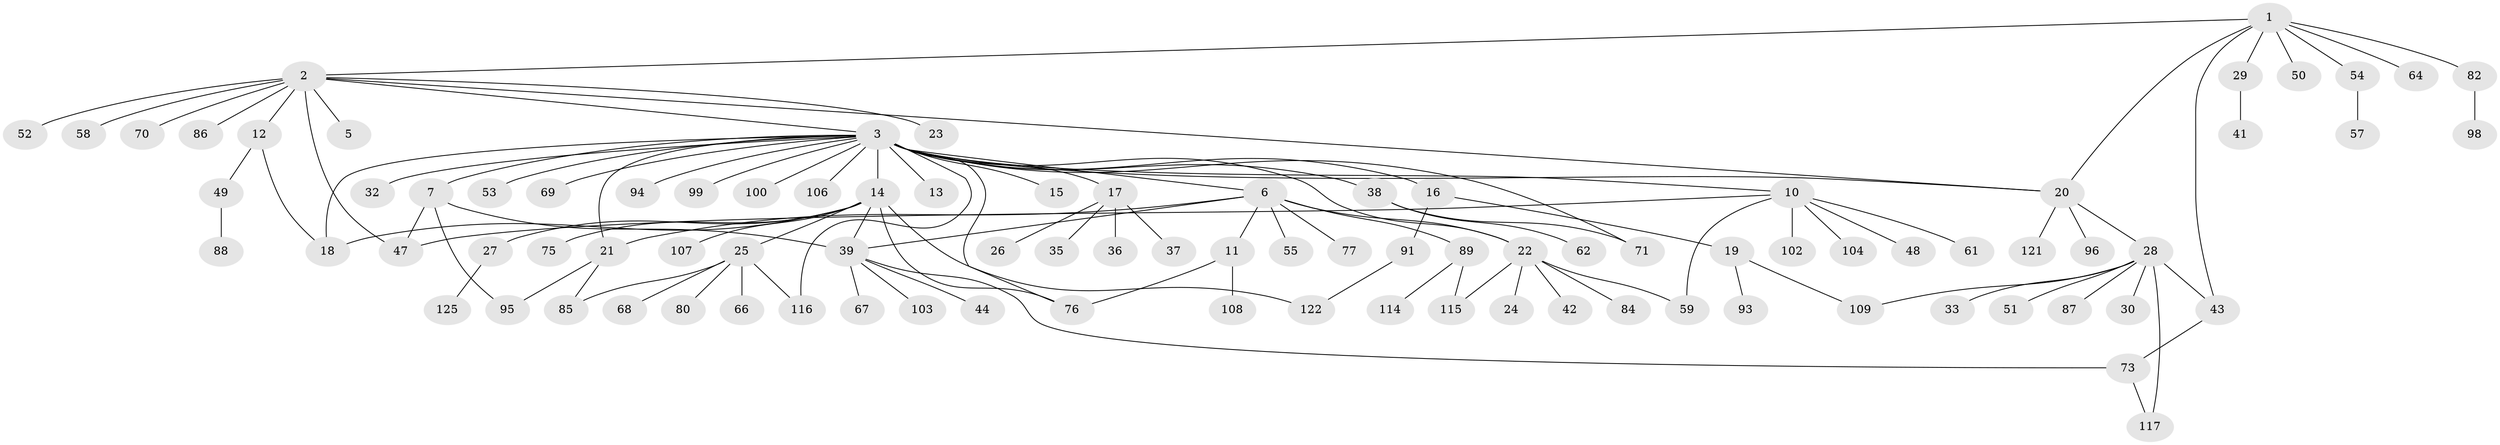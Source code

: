 // original degree distribution, {7: 0.04, 12: 0.008, 24: 0.008, 3: 0.088, 1: 0.544, 4: 0.048, 5: 0.024, 6: 0.008, 8: 0.016, 2: 0.208, 9: 0.008}
// Generated by graph-tools (version 1.1) at 2025/41/03/06/25 10:41:47]
// undirected, 93 vertices, 115 edges
graph export_dot {
graph [start="1"]
  node [color=gray90,style=filled];
  1 [super="+4"];
  2 [super="+8"];
  3 [super="+124"];
  5;
  6 [super="+9"];
  7 [super="+101"];
  10 [super="+45"];
  11;
  12 [super="+97"];
  13;
  14 [super="+119"];
  15 [super="+63"];
  16 [super="+123"];
  17;
  18 [super="+113"];
  19 [super="+72"];
  20 [super="+79"];
  21 [super="+40"];
  22 [super="+31"];
  23;
  24 [super="+34"];
  25 [super="+65"];
  26;
  27 [super="+46"];
  28 [super="+56"];
  29;
  30;
  32;
  33;
  35;
  36;
  37;
  38 [super="+81"];
  39 [super="+90"];
  41 [super="+105"];
  42;
  43;
  44;
  47 [super="+74"];
  48;
  49 [super="+83"];
  50;
  51;
  52;
  53;
  54;
  55;
  57;
  58 [super="+60"];
  59;
  61;
  62;
  64;
  66;
  67;
  68;
  69;
  70;
  71;
  73 [super="+78"];
  75;
  76 [super="+92"];
  77;
  80;
  82;
  84;
  85 [super="+118"];
  86;
  87;
  88;
  89;
  91 [super="+110"];
  93 [super="+111"];
  94;
  95;
  96;
  98;
  99;
  100;
  102;
  103;
  104;
  106 [super="+112"];
  107;
  108;
  109;
  114;
  115;
  116;
  117 [super="+120"];
  121;
  122;
  125;
  1 -- 2;
  1 -- 20;
  1 -- 29;
  1 -- 43;
  1 -- 64;
  1 -- 82;
  1 -- 50;
  1 -- 54;
  2 -- 3;
  2 -- 5;
  2 -- 12;
  2 -- 20;
  2 -- 23;
  2 -- 52;
  2 -- 58;
  2 -- 70;
  2 -- 86;
  2 -- 47;
  3 -- 6;
  3 -- 7;
  3 -- 10;
  3 -- 13;
  3 -- 14;
  3 -- 15;
  3 -- 16;
  3 -- 17;
  3 -- 18;
  3 -- 21;
  3 -- 22;
  3 -- 32;
  3 -- 38;
  3 -- 53;
  3 -- 69;
  3 -- 71;
  3 -- 76;
  3 -- 94;
  3 -- 99;
  3 -- 100;
  3 -- 106;
  3 -- 116;
  3 -- 20;
  6 -- 21;
  6 -- 89;
  6 -- 55;
  6 -- 39;
  6 -- 22;
  6 -- 11;
  6 -- 77;
  7 -- 39;
  7 -- 95;
  7 -- 47;
  10 -- 47;
  10 -- 48;
  10 -- 59;
  10 -- 61;
  10 -- 102;
  10 -- 104;
  11 -- 108;
  11 -- 76;
  12 -- 18;
  12 -- 49;
  14 -- 18;
  14 -- 25;
  14 -- 27;
  14 -- 75;
  14 -- 76;
  14 -- 107;
  14 -- 122;
  14 -- 39;
  16 -- 19;
  16 -- 91;
  17 -- 26;
  17 -- 35;
  17 -- 36;
  17 -- 37;
  19 -- 93;
  19 -- 109;
  20 -- 28;
  20 -- 96;
  20 -- 121;
  21 -- 85;
  21 -- 95;
  22 -- 24;
  22 -- 42;
  22 -- 59;
  22 -- 115;
  22 -- 84;
  25 -- 66;
  25 -- 68;
  25 -- 80;
  25 -- 85;
  25 -- 116;
  27 -- 125;
  28 -- 30;
  28 -- 33;
  28 -- 43;
  28 -- 51;
  28 -- 87;
  28 -- 109;
  28 -- 117;
  29 -- 41;
  38 -- 62;
  38 -- 71;
  39 -- 44;
  39 -- 67;
  39 -- 73;
  39 -- 103;
  43 -- 73;
  49 -- 88;
  54 -- 57;
  73 -- 117;
  82 -- 98;
  89 -- 114;
  89 -- 115;
  91 -- 122;
}
